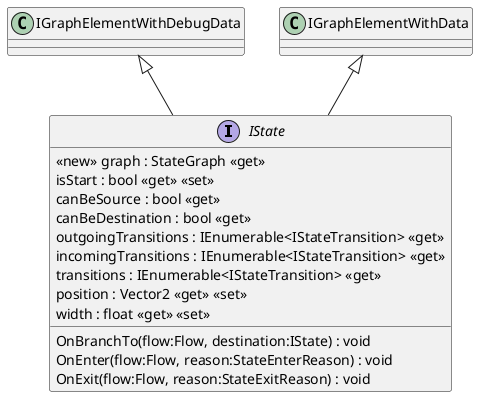 @startuml
interface IState {
    <<new>> graph : StateGraph <<get>>
    isStart : bool <<get>> <<set>>
    canBeSource : bool <<get>>
    canBeDestination : bool <<get>>
    OnBranchTo(flow:Flow, destination:IState) : void
    outgoingTransitions : IEnumerable<IStateTransition> <<get>>
    incomingTransitions : IEnumerable<IStateTransition> <<get>>
    transitions : IEnumerable<IStateTransition> <<get>>
    OnEnter(flow:Flow, reason:StateEnterReason) : void
    OnExit(flow:Flow, reason:StateExitReason) : void
    position : Vector2 <<get>> <<set>>
    width : float <<get>> <<set>>
}
IGraphElementWithDebugData <|-- IState
IGraphElementWithData <|-- IState
@enduml
